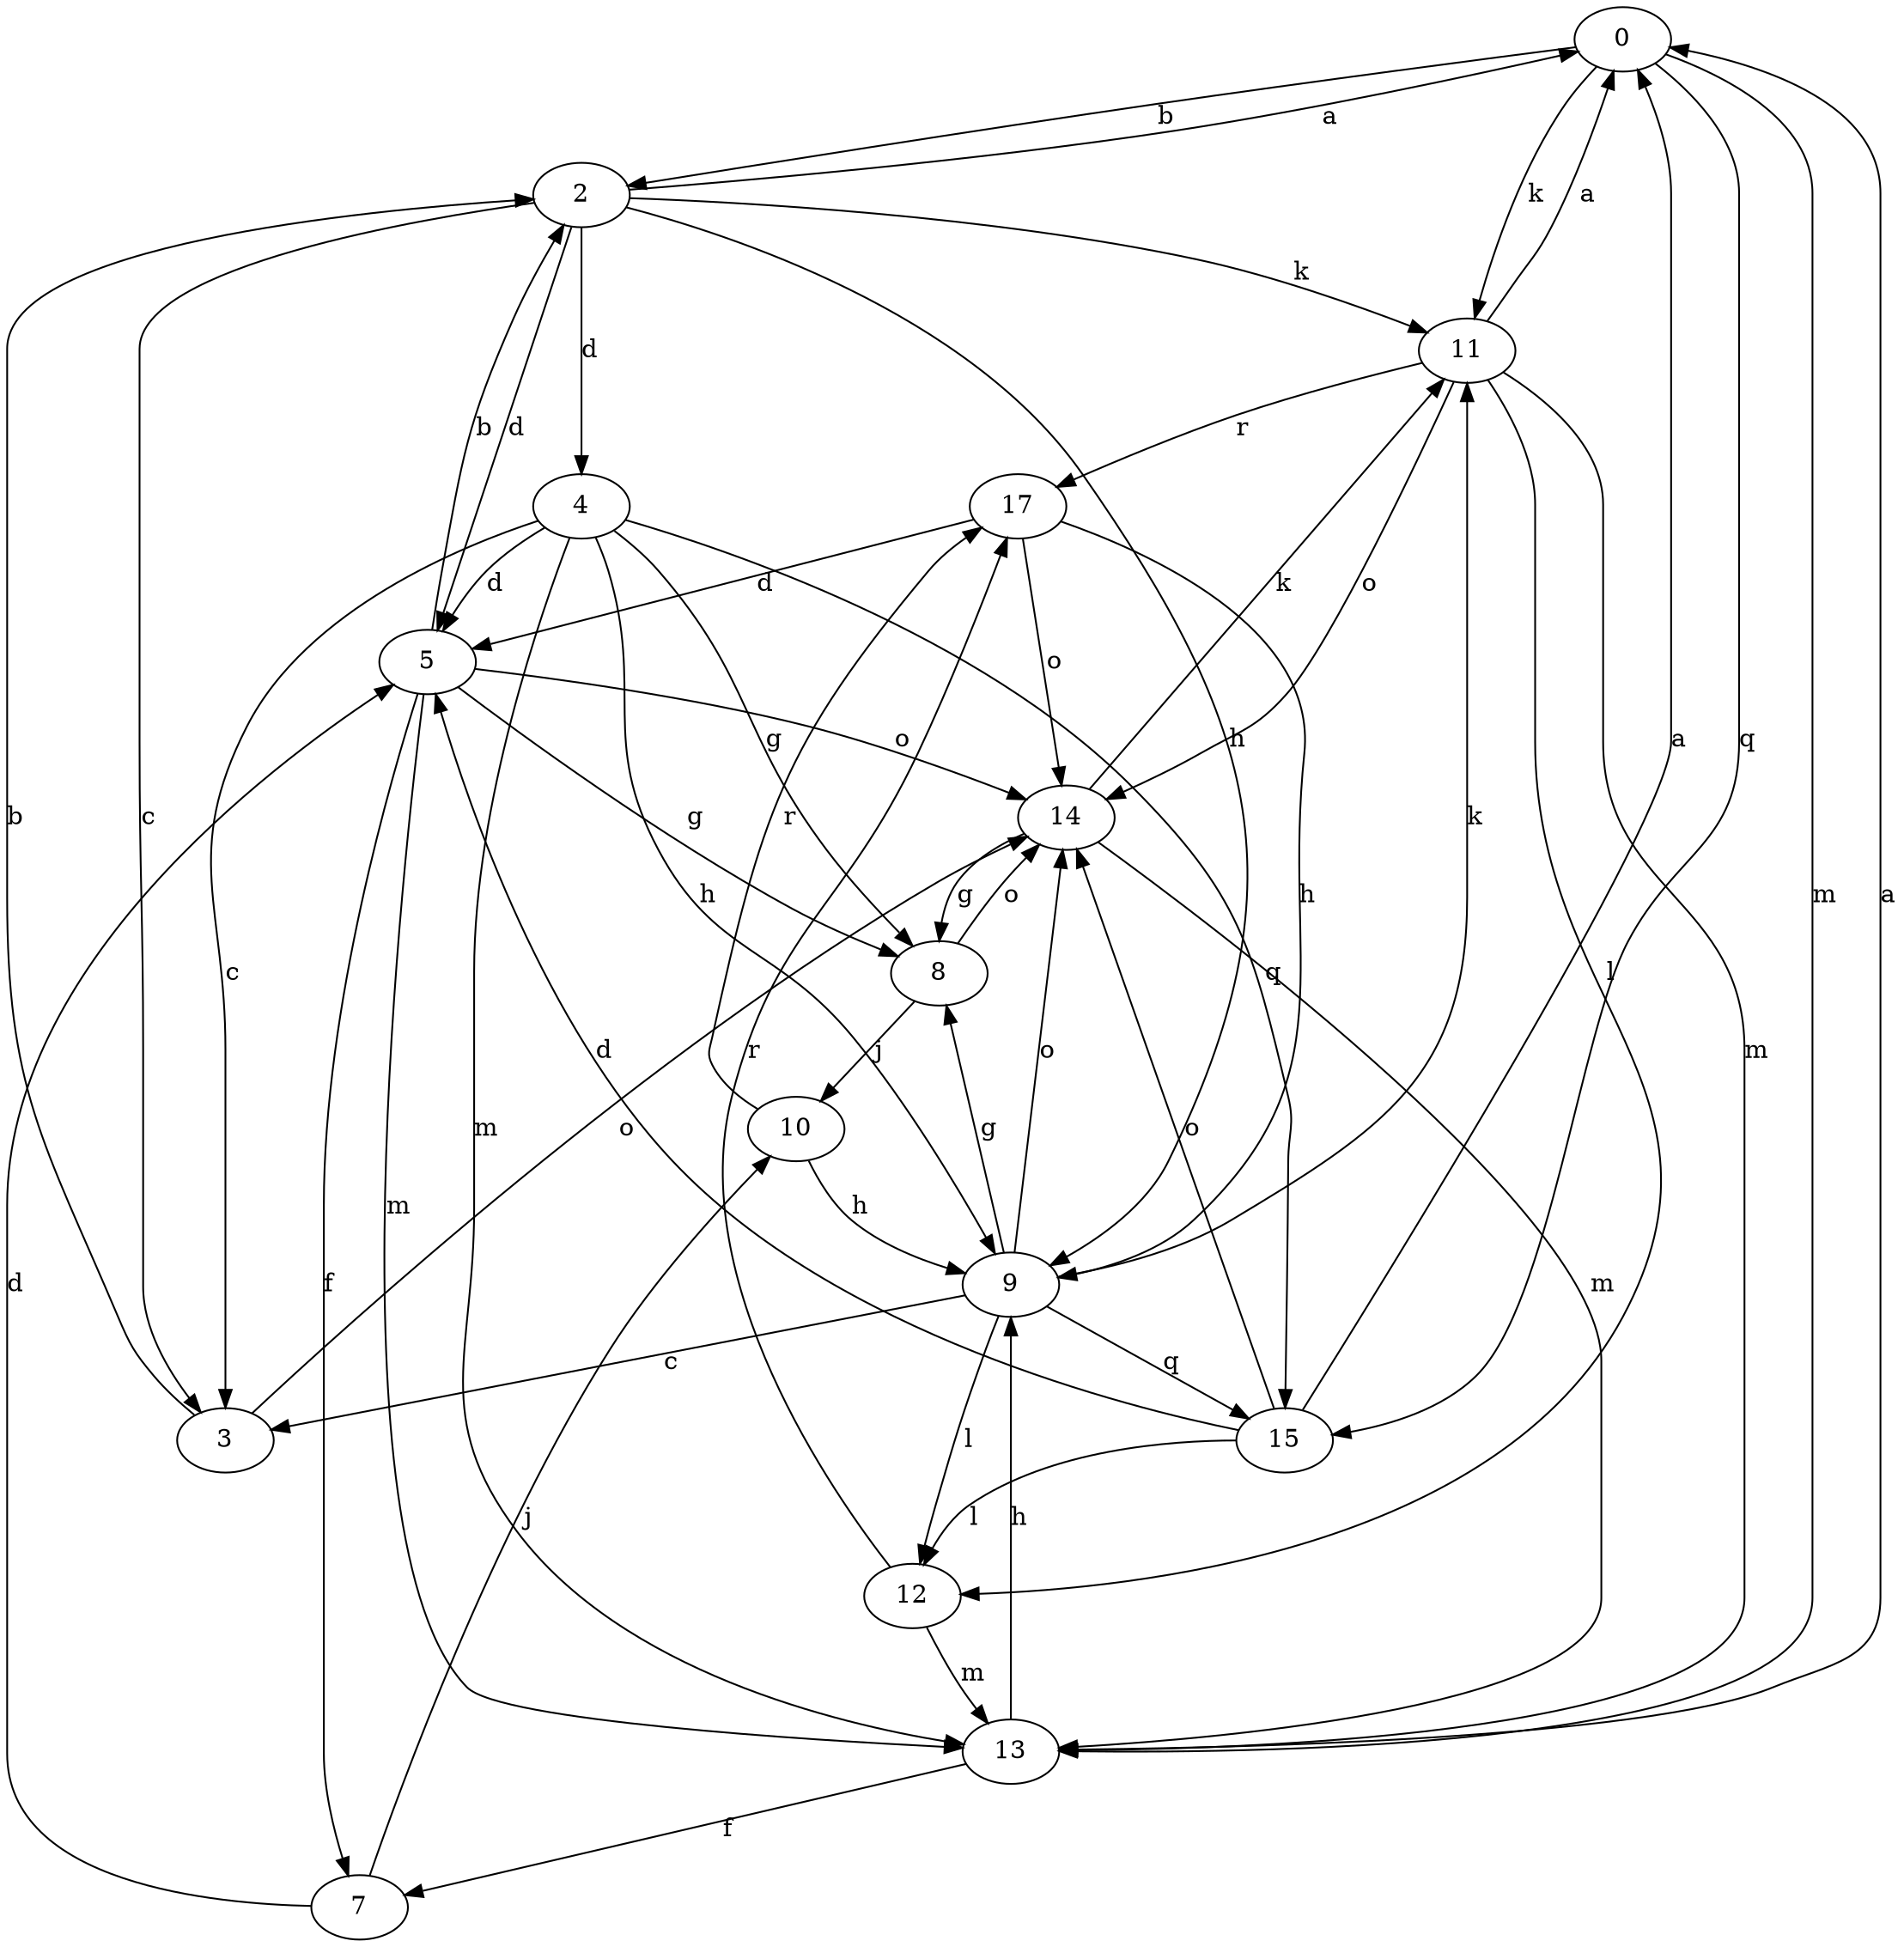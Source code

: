 strict digraph  {
0;
2;
3;
4;
5;
7;
8;
9;
10;
11;
12;
13;
14;
15;
17;
0 -> 2  [label=b];
0 -> 11  [label=k];
0 -> 13  [label=m];
0 -> 15  [label=q];
2 -> 0  [label=a];
2 -> 3  [label=c];
2 -> 4  [label=d];
2 -> 5  [label=d];
2 -> 9  [label=h];
2 -> 11  [label=k];
3 -> 2  [label=b];
3 -> 14  [label=o];
4 -> 3  [label=c];
4 -> 5  [label=d];
4 -> 8  [label=g];
4 -> 9  [label=h];
4 -> 13  [label=m];
4 -> 15  [label=q];
5 -> 2  [label=b];
5 -> 7  [label=f];
5 -> 8  [label=g];
5 -> 13  [label=m];
5 -> 14  [label=o];
7 -> 5  [label=d];
7 -> 10  [label=j];
8 -> 10  [label=j];
8 -> 14  [label=o];
9 -> 3  [label=c];
9 -> 8  [label=g];
9 -> 11  [label=k];
9 -> 12  [label=l];
9 -> 14  [label=o];
9 -> 15  [label=q];
10 -> 9  [label=h];
10 -> 17  [label=r];
11 -> 0  [label=a];
11 -> 12  [label=l];
11 -> 13  [label=m];
11 -> 14  [label=o];
11 -> 17  [label=r];
12 -> 13  [label=m];
12 -> 17  [label=r];
13 -> 0  [label=a];
13 -> 7  [label=f];
13 -> 9  [label=h];
14 -> 8  [label=g];
14 -> 11  [label=k];
14 -> 13  [label=m];
15 -> 0  [label=a];
15 -> 5  [label=d];
15 -> 12  [label=l];
15 -> 14  [label=o];
17 -> 5  [label=d];
17 -> 9  [label=h];
17 -> 14  [label=o];
}
